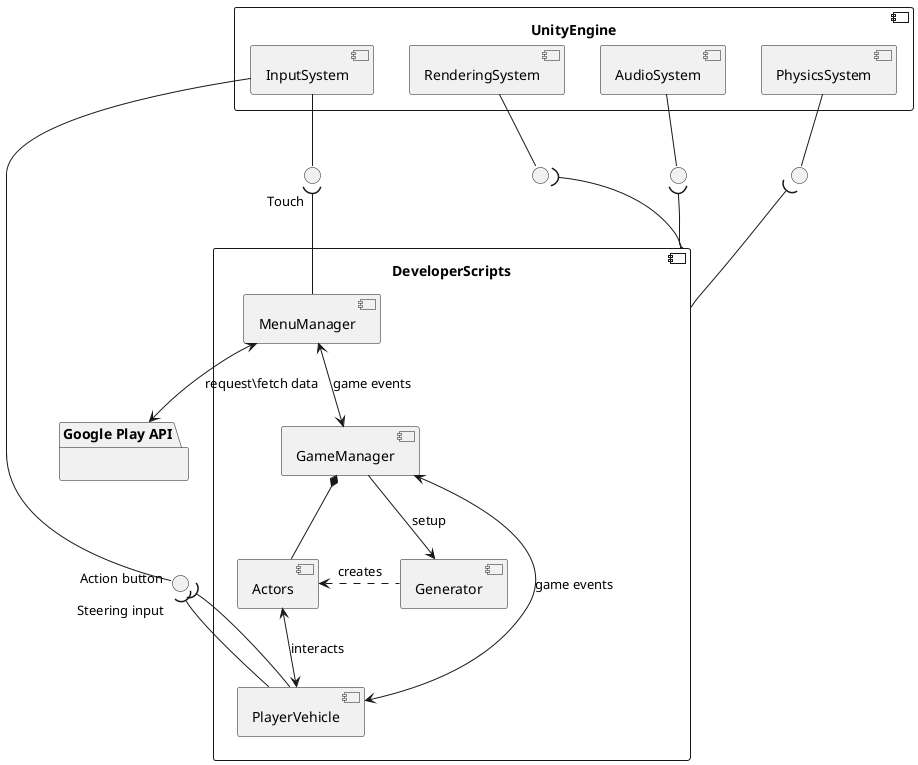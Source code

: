 @startuml


component DeveloperScripts{
    component GameManager{

    }

    component Generator{

    }

    component MenuManager {

    }

    component PlayerVehicle{

    }

    component Actors{

    }
}

component UnityEngine{
    component InputSystem {

    }

    component RenderingSystem{

    }

    component AudioSystem{

    }

    component PhysicsSystem{

    }
}


() VehicleInput as " "
() MenuInput as " "
() Rendering as " "
() Physics as " "
() Audio as " "


InputSystem -- VehicleInput
InputSystem -- MenuInput

VehicleInput "Steering input")-- PlayerVehicle
VehicleInput "Action button")-- PlayerVehicle
MenuInput "Touch")-- MenuManager

MenuManager <--> "Google Play API": request\fetch data
package "Google Play API"{

}

Rendering )-down- DeveloperScripts
Physics )-down- DeveloperScripts
Audio )-down- DeveloperScripts

MenuManager <--> GameManager: game events
GameManager --> Generator: setup
GameManager <--> PlayerVehicle: game events
GameManager *-- Actors
Generator ..l> Actors: creates

Actors <--> PlayerVehicle: interacts

RenderingSystem -- Rendering
AudioSystem -- Audio
PhysicsSystem -- Physics

@enduml